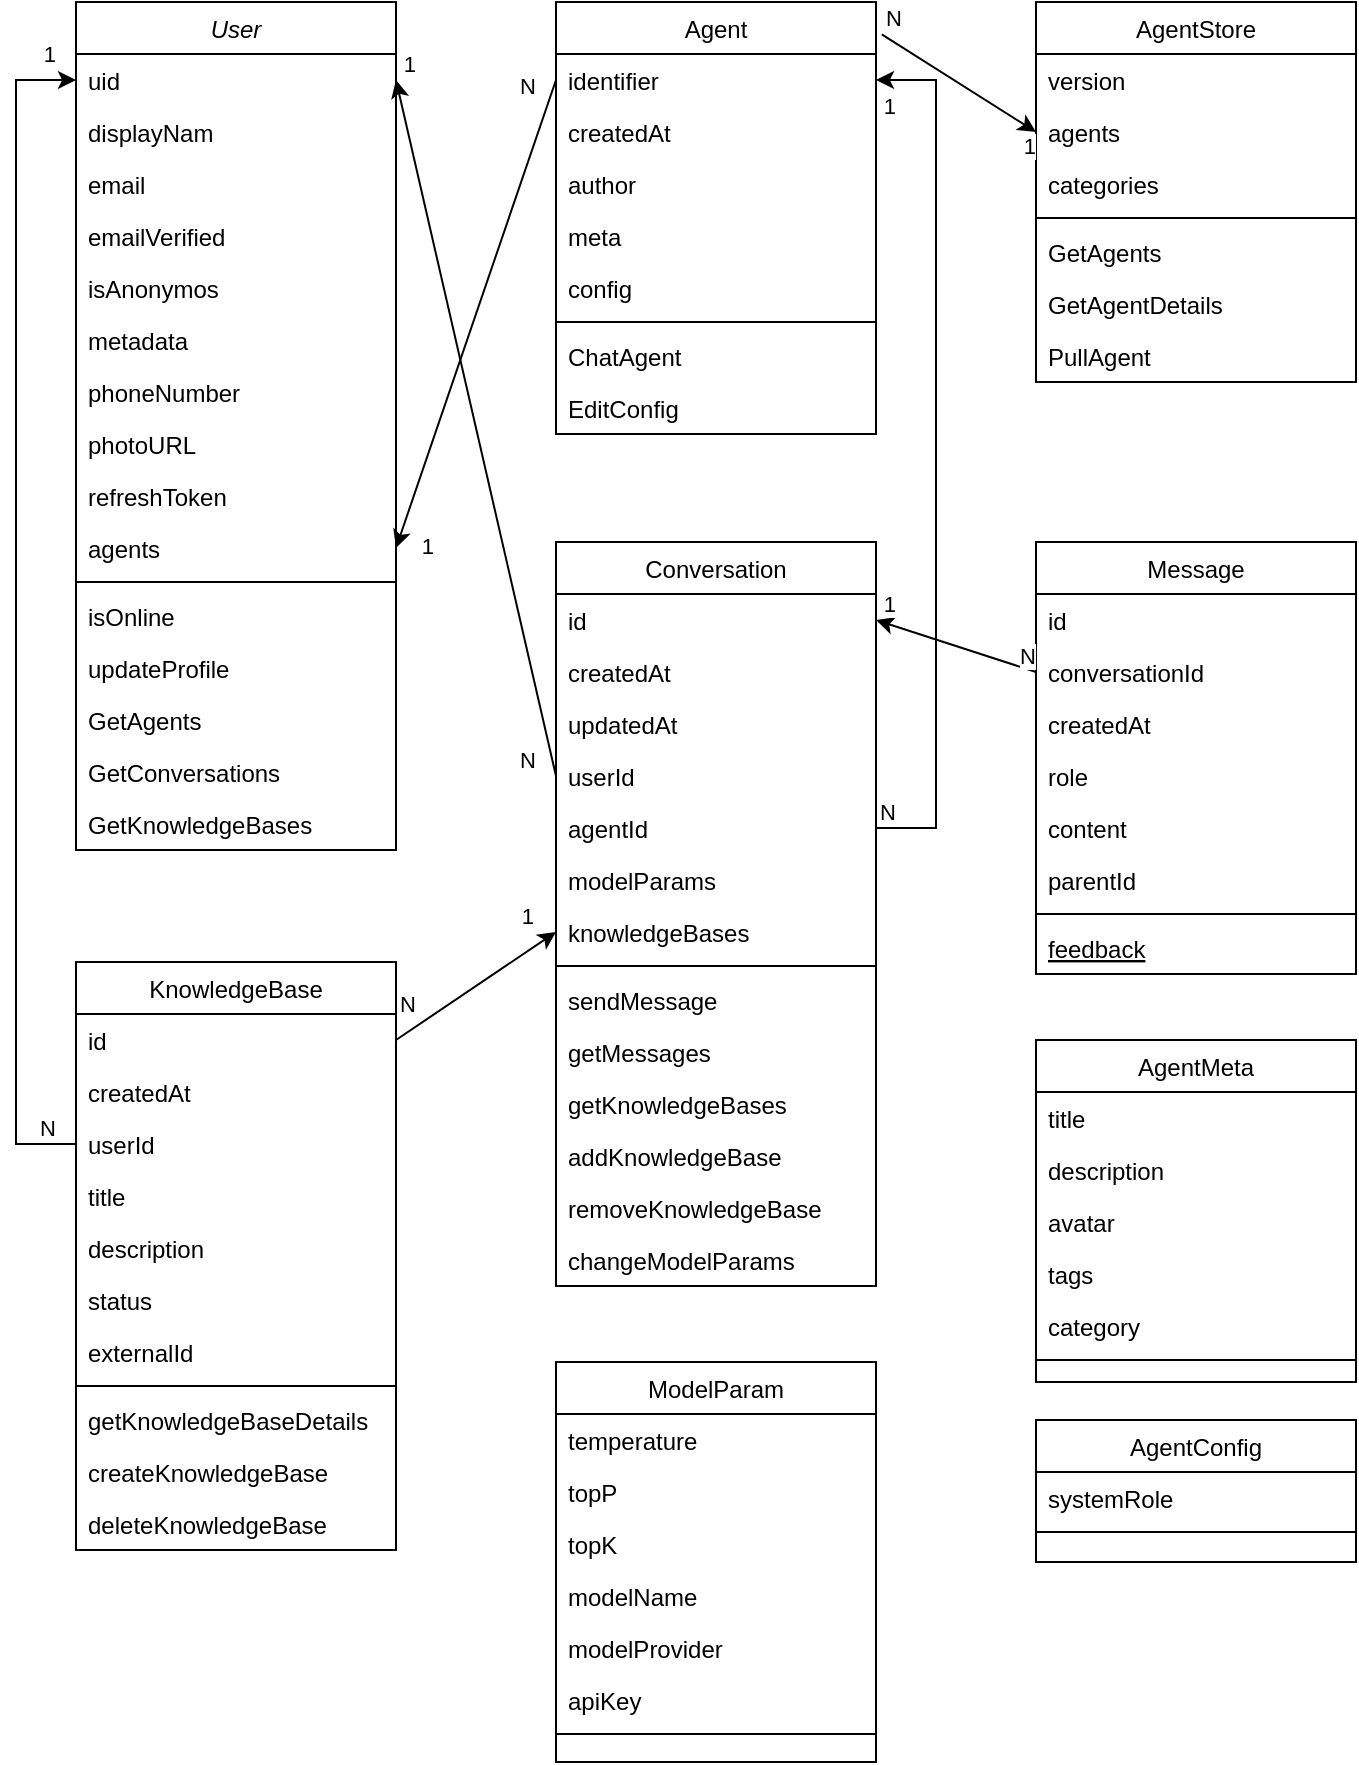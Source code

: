 <mxfile version="24.8.0">
  <diagram id="C5RBs43oDa-KdzZeNtuy" name="Page-1">
    <mxGraphModel dx="1290" dy="596" grid="1" gridSize="10" guides="1" tooltips="1" connect="1" arrows="1" fold="1" page="1" pageScale="1" pageWidth="827" pageHeight="1169" math="0" shadow="0">
      <root>
        <mxCell id="WIyWlLk6GJQsqaUBKTNV-0" />
        <mxCell id="WIyWlLk6GJQsqaUBKTNV-1" parent="WIyWlLk6GJQsqaUBKTNV-0" />
        <mxCell id="zkfFHV4jXpPFQw0GAbJ--0" value="User" style="swimlane;fontStyle=2;align=center;verticalAlign=top;childLayout=stackLayout;horizontal=1;startSize=26;horizontalStack=0;resizeParent=1;resizeLast=0;collapsible=1;marginBottom=0;rounded=0;shadow=0;strokeWidth=1;" parent="WIyWlLk6GJQsqaUBKTNV-1" vertex="1">
          <mxGeometry x="40" width="160" height="424" as="geometry">
            <mxRectangle x="230" y="140" width="160" height="26" as="alternateBounds" />
          </mxGeometry>
        </mxCell>
        <mxCell id="zkfFHV4jXpPFQw0GAbJ--1" value="uid" style="text;align=left;verticalAlign=top;spacingLeft=4;spacingRight=4;overflow=hidden;rotatable=0;points=[[0,0.5],[1,0.5]];portConstraint=eastwest;" parent="zkfFHV4jXpPFQw0GAbJ--0" vertex="1">
          <mxGeometry y="26" width="160" height="26" as="geometry" />
        </mxCell>
        <mxCell id="zkfFHV4jXpPFQw0GAbJ--2" value="displayNam" style="text;align=left;verticalAlign=top;spacingLeft=4;spacingRight=4;overflow=hidden;rotatable=0;points=[[0,0.5],[1,0.5]];portConstraint=eastwest;rounded=0;shadow=0;html=0;" parent="zkfFHV4jXpPFQw0GAbJ--0" vertex="1">
          <mxGeometry y="52" width="160" height="26" as="geometry" />
        </mxCell>
        <mxCell id="_e_XERXrVA3fYd4OaqRG-0" value="email" style="text;align=left;verticalAlign=top;spacingLeft=4;spacingRight=4;overflow=hidden;rotatable=0;points=[[0,0.5],[1,0.5]];portConstraint=eastwest;rounded=0;shadow=0;html=0;" vertex="1" parent="zkfFHV4jXpPFQw0GAbJ--0">
          <mxGeometry y="78" width="160" height="26" as="geometry" />
        </mxCell>
        <mxCell id="_e_XERXrVA3fYd4OaqRG-1" value="emailVerified" style="text;align=left;verticalAlign=top;spacingLeft=4;spacingRight=4;overflow=hidden;rotatable=0;points=[[0,0.5],[1,0.5]];portConstraint=eastwest;rounded=0;shadow=0;html=0;" vertex="1" parent="zkfFHV4jXpPFQw0GAbJ--0">
          <mxGeometry y="104" width="160" height="26" as="geometry" />
        </mxCell>
        <mxCell id="_e_XERXrVA3fYd4OaqRG-2" value="isAnonymos" style="text;align=left;verticalAlign=top;spacingLeft=4;spacingRight=4;overflow=hidden;rotatable=0;points=[[0,0.5],[1,0.5]];portConstraint=eastwest;rounded=0;shadow=0;html=0;" vertex="1" parent="zkfFHV4jXpPFQw0GAbJ--0">
          <mxGeometry y="130" width="160" height="26" as="geometry" />
        </mxCell>
        <mxCell id="_e_XERXrVA3fYd4OaqRG-3" value="metadata" style="text;align=left;verticalAlign=top;spacingLeft=4;spacingRight=4;overflow=hidden;rotatable=0;points=[[0,0.5],[1,0.5]];portConstraint=eastwest;rounded=0;shadow=0;html=0;" vertex="1" parent="zkfFHV4jXpPFQw0GAbJ--0">
          <mxGeometry y="156" width="160" height="26" as="geometry" />
        </mxCell>
        <mxCell id="_e_XERXrVA3fYd4OaqRG-4" value="phoneNumber" style="text;align=left;verticalAlign=top;spacingLeft=4;spacingRight=4;overflow=hidden;rotatable=0;points=[[0,0.5],[1,0.5]];portConstraint=eastwest;rounded=0;shadow=0;html=0;" vertex="1" parent="zkfFHV4jXpPFQw0GAbJ--0">
          <mxGeometry y="182" width="160" height="26" as="geometry" />
        </mxCell>
        <mxCell id="_e_XERXrVA3fYd4OaqRG-5" value="photoURL" style="text;align=left;verticalAlign=top;spacingLeft=4;spacingRight=4;overflow=hidden;rotatable=0;points=[[0,0.5],[1,0.5]];portConstraint=eastwest;rounded=0;shadow=0;html=0;" vertex="1" parent="zkfFHV4jXpPFQw0GAbJ--0">
          <mxGeometry y="208" width="160" height="26" as="geometry" />
        </mxCell>
        <mxCell id="_e_XERXrVA3fYd4OaqRG-96" value="refreshToken" style="text;align=left;verticalAlign=top;spacingLeft=4;spacingRight=4;overflow=hidden;rotatable=0;points=[[0,0.5],[1,0.5]];portConstraint=eastwest;rounded=0;shadow=0;html=0;" vertex="1" parent="zkfFHV4jXpPFQw0GAbJ--0">
          <mxGeometry y="234" width="160" height="26" as="geometry" />
        </mxCell>
        <mxCell id="_e_XERXrVA3fYd4OaqRG-95" value="agents" style="text;align=left;verticalAlign=top;spacingLeft=4;spacingRight=4;overflow=hidden;rotatable=0;points=[[0,0.5],[1,0.5]];portConstraint=eastwest;rounded=0;shadow=0;html=0;" vertex="1" parent="zkfFHV4jXpPFQw0GAbJ--0">
          <mxGeometry y="260" width="160" height="26" as="geometry" />
        </mxCell>
        <mxCell id="zkfFHV4jXpPFQw0GAbJ--4" value="" style="line;html=1;strokeWidth=1;align=left;verticalAlign=middle;spacingTop=-1;spacingLeft=3;spacingRight=3;rotatable=0;labelPosition=right;points=[];portConstraint=eastwest;" parent="zkfFHV4jXpPFQw0GAbJ--0" vertex="1">
          <mxGeometry y="286" width="160" height="8" as="geometry" />
        </mxCell>
        <mxCell id="_e_XERXrVA3fYd4OaqRG-60" value="isOnline" style="text;align=left;verticalAlign=top;spacingLeft=4;spacingRight=4;overflow=hidden;rotatable=0;points=[[0,0.5],[1,0.5]];portConstraint=eastwest;" vertex="1" parent="zkfFHV4jXpPFQw0GAbJ--0">
          <mxGeometry y="294" width="160" height="26" as="geometry" />
        </mxCell>
        <mxCell id="_e_XERXrVA3fYd4OaqRG-6" value="updateProfile" style="text;align=left;verticalAlign=top;spacingLeft=4;spacingRight=4;overflow=hidden;rotatable=0;points=[[0,0.5],[1,0.5]];portConstraint=eastwest;" vertex="1" parent="zkfFHV4jXpPFQw0GAbJ--0">
          <mxGeometry y="320" width="160" height="26" as="geometry" />
        </mxCell>
        <mxCell id="_e_XERXrVA3fYd4OaqRG-40" value="GetAgents" style="text;align=left;verticalAlign=top;spacingLeft=4;spacingRight=4;overflow=hidden;rotatable=0;points=[[0,0.5],[1,0.5]];portConstraint=eastwest;" vertex="1" parent="zkfFHV4jXpPFQw0GAbJ--0">
          <mxGeometry y="346" width="160" height="26" as="geometry" />
        </mxCell>
        <mxCell id="_e_XERXrVA3fYd4OaqRG-93" value="GetConversations" style="text;align=left;verticalAlign=top;spacingLeft=4;spacingRight=4;overflow=hidden;rotatable=0;points=[[0,0.5],[1,0.5]];portConstraint=eastwest;" vertex="1" parent="zkfFHV4jXpPFQw0GAbJ--0">
          <mxGeometry y="372" width="160" height="26" as="geometry" />
        </mxCell>
        <mxCell id="zkfFHV4jXpPFQw0GAbJ--5" value="GetKnowledgeBases" style="text;align=left;verticalAlign=top;spacingLeft=4;spacingRight=4;overflow=hidden;rotatable=0;points=[[0,0.5],[1,0.5]];portConstraint=eastwest;" parent="zkfFHV4jXpPFQw0GAbJ--0" vertex="1">
          <mxGeometry y="398" width="160" height="26" as="geometry" />
        </mxCell>
        <mxCell id="zkfFHV4jXpPFQw0GAbJ--6" value="Conversation" style="swimlane;fontStyle=0;align=center;verticalAlign=top;childLayout=stackLayout;horizontal=1;startSize=26;horizontalStack=0;resizeParent=1;resizeLast=0;collapsible=1;marginBottom=0;rounded=0;shadow=0;strokeWidth=1;" parent="WIyWlLk6GJQsqaUBKTNV-1" vertex="1">
          <mxGeometry x="280" y="270" width="160" height="372" as="geometry">
            <mxRectangle x="130" y="380" width="160" height="26" as="alternateBounds" />
          </mxGeometry>
        </mxCell>
        <mxCell id="zkfFHV4jXpPFQw0GAbJ--7" value="id" style="text;align=left;verticalAlign=top;spacingLeft=4;spacingRight=4;overflow=hidden;rotatable=0;points=[[0,0.5],[1,0.5]];portConstraint=eastwest;" parent="zkfFHV4jXpPFQw0GAbJ--6" vertex="1">
          <mxGeometry y="26" width="160" height="26" as="geometry" />
        </mxCell>
        <mxCell id="_e_XERXrVA3fYd4OaqRG-21" value="createdAt" style="text;align=left;verticalAlign=top;spacingLeft=4;spacingRight=4;overflow=hidden;rotatable=0;points=[[0,0.5],[1,0.5]];portConstraint=eastwest;rounded=0;shadow=0;html=0;" vertex="1" parent="zkfFHV4jXpPFQw0GAbJ--6">
          <mxGeometry y="52" width="160" height="26" as="geometry" />
        </mxCell>
        <mxCell id="_e_XERXrVA3fYd4OaqRG-18" value="updatedAt" style="text;align=left;verticalAlign=top;spacingLeft=4;spacingRight=4;overflow=hidden;rotatable=0;points=[[0,0.5],[1,0.5]];portConstraint=eastwest;rounded=0;shadow=0;html=0;" vertex="1" parent="zkfFHV4jXpPFQw0GAbJ--6">
          <mxGeometry y="78" width="160" height="26" as="geometry" />
        </mxCell>
        <mxCell id="_e_XERXrVA3fYd4OaqRG-19" value="userId" style="text;align=left;verticalAlign=top;spacingLeft=4;spacingRight=4;overflow=hidden;rotatable=0;points=[[0,0.5],[1,0.5]];portConstraint=eastwest;rounded=0;shadow=0;html=0;" vertex="1" parent="zkfFHV4jXpPFQw0GAbJ--6">
          <mxGeometry y="104" width="160" height="26" as="geometry" />
        </mxCell>
        <mxCell id="_e_XERXrVA3fYd4OaqRG-20" value="agentId" style="text;align=left;verticalAlign=top;spacingLeft=4;spacingRight=4;overflow=hidden;rotatable=0;points=[[0,0.5],[1,0.5]];portConstraint=eastwest;rounded=0;shadow=0;html=0;" vertex="1" parent="zkfFHV4jXpPFQw0GAbJ--6">
          <mxGeometry y="130" width="160" height="26" as="geometry" />
        </mxCell>
        <mxCell id="zkfFHV4jXpPFQw0GAbJ--8" value="modelParams" style="text;align=left;verticalAlign=top;spacingLeft=4;spacingRight=4;overflow=hidden;rotatable=0;points=[[0,0.5],[1,0.5]];portConstraint=eastwest;rounded=0;shadow=0;html=0;" parent="zkfFHV4jXpPFQw0GAbJ--6" vertex="1">
          <mxGeometry y="156" width="160" height="26" as="geometry" />
        </mxCell>
        <mxCell id="_e_XERXrVA3fYd4OaqRG-89" value="knowledgeBases" style="text;align=left;verticalAlign=top;spacingLeft=4;spacingRight=4;overflow=hidden;rotatable=0;points=[[0,0.5],[1,0.5]];portConstraint=eastwest;rounded=0;shadow=0;html=0;" vertex="1" parent="zkfFHV4jXpPFQw0GAbJ--6">
          <mxGeometry y="182" width="160" height="26" as="geometry" />
        </mxCell>
        <mxCell id="zkfFHV4jXpPFQw0GAbJ--9" value="" style="line;html=1;strokeWidth=1;align=left;verticalAlign=middle;spacingTop=-1;spacingLeft=3;spacingRight=3;rotatable=0;labelPosition=right;points=[];portConstraint=eastwest;" parent="zkfFHV4jXpPFQw0GAbJ--6" vertex="1">
          <mxGeometry y="208" width="160" height="8" as="geometry" />
        </mxCell>
        <mxCell id="_e_XERXrVA3fYd4OaqRG-22" value="sendMessage" style="text;align=left;verticalAlign=top;spacingLeft=4;spacingRight=4;overflow=hidden;rotatable=0;points=[[0,0.5],[1,0.5]];portConstraint=eastwest;" vertex="1" parent="zkfFHV4jXpPFQw0GAbJ--6">
          <mxGeometry y="216" width="160" height="26" as="geometry" />
        </mxCell>
        <mxCell id="_e_XERXrVA3fYd4OaqRG-98" value="getMessages" style="text;align=left;verticalAlign=top;spacingLeft=4;spacingRight=4;overflow=hidden;rotatable=0;points=[[0,0.5],[1,0.5]];portConstraint=eastwest;" vertex="1" parent="zkfFHV4jXpPFQw0GAbJ--6">
          <mxGeometry y="242" width="160" height="26" as="geometry" />
        </mxCell>
        <mxCell id="zkfFHV4jXpPFQw0GAbJ--11" value="getKnowledgeBases" style="text;align=left;verticalAlign=top;spacingLeft=4;spacingRight=4;overflow=hidden;rotatable=0;points=[[0,0.5],[1,0.5]];portConstraint=eastwest;" parent="zkfFHV4jXpPFQw0GAbJ--6" vertex="1">
          <mxGeometry y="268" width="160" height="26" as="geometry" />
        </mxCell>
        <mxCell id="_e_XERXrVA3fYd4OaqRG-23" value="addKnowledgeBase" style="text;align=left;verticalAlign=top;spacingLeft=4;spacingRight=4;overflow=hidden;rotatable=0;points=[[0,0.5],[1,0.5]];portConstraint=eastwest;" vertex="1" parent="zkfFHV4jXpPFQw0GAbJ--6">
          <mxGeometry y="294" width="160" height="26" as="geometry" />
        </mxCell>
        <mxCell id="_e_XERXrVA3fYd4OaqRG-24" value="removeKnowledgeBase" style="text;align=left;verticalAlign=top;spacingLeft=4;spacingRight=4;overflow=hidden;rotatable=0;points=[[0,0.5],[1,0.5]];portConstraint=eastwest;" vertex="1" parent="zkfFHV4jXpPFQw0GAbJ--6">
          <mxGeometry y="320" width="160" height="26" as="geometry" />
        </mxCell>
        <mxCell id="_e_XERXrVA3fYd4OaqRG-103" value="changeModelParams" style="text;align=left;verticalAlign=top;spacingLeft=4;spacingRight=4;overflow=hidden;rotatable=0;points=[[0,0.5],[1,0.5]];portConstraint=eastwest;" vertex="1" parent="zkfFHV4jXpPFQw0GAbJ--6">
          <mxGeometry y="346" width="160" height="26" as="geometry" />
        </mxCell>
        <mxCell id="zkfFHV4jXpPFQw0GAbJ--17" value="Agent" style="swimlane;fontStyle=0;align=center;verticalAlign=top;childLayout=stackLayout;horizontal=1;startSize=26;horizontalStack=0;resizeParent=1;resizeLast=0;collapsible=1;marginBottom=0;rounded=0;shadow=0;strokeWidth=1;" parent="WIyWlLk6GJQsqaUBKTNV-1" vertex="1">
          <mxGeometry x="280" width="160" height="216" as="geometry">
            <mxRectangle x="550" y="140" width="160" height="26" as="alternateBounds" />
          </mxGeometry>
        </mxCell>
        <mxCell id="zkfFHV4jXpPFQw0GAbJ--18" value="identifier" style="text;align=left;verticalAlign=top;spacingLeft=4;spacingRight=4;overflow=hidden;rotatable=0;points=[[0,0.5],[1,0.5]];portConstraint=eastwest;" parent="zkfFHV4jXpPFQw0GAbJ--17" vertex="1">
          <mxGeometry y="26" width="160" height="26" as="geometry" />
        </mxCell>
        <mxCell id="zkfFHV4jXpPFQw0GAbJ--20" value="createdAt" style="text;align=left;verticalAlign=top;spacingLeft=4;spacingRight=4;overflow=hidden;rotatable=0;points=[[0,0.5],[1,0.5]];portConstraint=eastwest;rounded=0;shadow=0;html=0;" parent="zkfFHV4jXpPFQw0GAbJ--17" vertex="1">
          <mxGeometry y="52" width="160" height="26" as="geometry" />
        </mxCell>
        <mxCell id="zkfFHV4jXpPFQw0GAbJ--19" value="author" style="text;align=left;verticalAlign=top;spacingLeft=4;spacingRight=4;overflow=hidden;rotatable=0;points=[[0,0.5],[1,0.5]];portConstraint=eastwest;rounded=0;shadow=0;html=0;" parent="zkfFHV4jXpPFQw0GAbJ--17" vertex="1">
          <mxGeometry y="78" width="160" height="26" as="geometry" />
        </mxCell>
        <mxCell id="zkfFHV4jXpPFQw0GAbJ--21" value="meta" style="text;align=left;verticalAlign=top;spacingLeft=4;spacingRight=4;overflow=hidden;rotatable=0;points=[[0,0.5],[1,0.5]];portConstraint=eastwest;rounded=0;shadow=0;html=0;" parent="zkfFHV4jXpPFQw0GAbJ--17" vertex="1">
          <mxGeometry y="104" width="160" height="26" as="geometry" />
        </mxCell>
        <mxCell id="zkfFHV4jXpPFQw0GAbJ--22" value="config" style="text;align=left;verticalAlign=top;spacingLeft=4;spacingRight=4;overflow=hidden;rotatable=0;points=[[0,0.5],[1,0.5]];portConstraint=eastwest;rounded=0;shadow=0;html=0;" parent="zkfFHV4jXpPFQw0GAbJ--17" vertex="1">
          <mxGeometry y="130" width="160" height="26" as="geometry" />
        </mxCell>
        <mxCell id="zkfFHV4jXpPFQw0GAbJ--23" value="" style="line;html=1;strokeWidth=1;align=left;verticalAlign=middle;spacingTop=-1;spacingLeft=3;spacingRight=3;rotatable=0;labelPosition=right;points=[];portConstraint=eastwest;" parent="zkfFHV4jXpPFQw0GAbJ--17" vertex="1">
          <mxGeometry y="156" width="160" height="8" as="geometry" />
        </mxCell>
        <mxCell id="zkfFHV4jXpPFQw0GAbJ--24" value="ChatAgent" style="text;align=left;verticalAlign=top;spacingLeft=4;spacingRight=4;overflow=hidden;rotatable=0;points=[[0,0.5],[1,0.5]];portConstraint=eastwest;" parent="zkfFHV4jXpPFQw0GAbJ--17" vertex="1">
          <mxGeometry y="164" width="160" height="26" as="geometry" />
        </mxCell>
        <mxCell id="zkfFHV4jXpPFQw0GAbJ--25" value="EditConfig" style="text;align=left;verticalAlign=top;spacingLeft=4;spacingRight=4;overflow=hidden;rotatable=0;points=[[0,0.5],[1,0.5]];portConstraint=eastwest;" parent="zkfFHV4jXpPFQw0GAbJ--17" vertex="1">
          <mxGeometry y="190" width="160" height="26" as="geometry" />
        </mxCell>
        <mxCell id="_e_XERXrVA3fYd4OaqRG-7" value="AgentStore" style="swimlane;fontStyle=0;align=center;verticalAlign=top;childLayout=stackLayout;horizontal=1;startSize=26;horizontalStack=0;resizeParent=1;resizeLast=0;collapsible=1;marginBottom=0;rounded=0;shadow=0;strokeWidth=1;" vertex="1" parent="WIyWlLk6GJQsqaUBKTNV-1">
          <mxGeometry x="520" width="160" height="190" as="geometry">
            <mxRectangle x="550" y="140" width="160" height="26" as="alternateBounds" />
          </mxGeometry>
        </mxCell>
        <mxCell id="_e_XERXrVA3fYd4OaqRG-8" value="version" style="text;align=left;verticalAlign=top;spacingLeft=4;spacingRight=4;overflow=hidden;rotatable=0;points=[[0,0.5],[1,0.5]];portConstraint=eastwest;" vertex="1" parent="_e_XERXrVA3fYd4OaqRG-7">
          <mxGeometry y="26" width="160" height="26" as="geometry" />
        </mxCell>
        <mxCell id="_e_XERXrVA3fYd4OaqRG-9" value="agents" style="text;align=left;verticalAlign=top;spacingLeft=4;spacingRight=4;overflow=hidden;rotatable=0;points=[[0,0.5],[1,0.5]];portConstraint=eastwest;rounded=0;shadow=0;html=0;" vertex="1" parent="_e_XERXrVA3fYd4OaqRG-7">
          <mxGeometry y="52" width="160" height="26" as="geometry" />
        </mxCell>
        <mxCell id="_e_XERXrVA3fYd4OaqRG-10" value="categories" style="text;align=left;verticalAlign=top;spacingLeft=4;spacingRight=4;overflow=hidden;rotatable=0;points=[[0,0.5],[1,0.5]];portConstraint=eastwest;rounded=0;shadow=0;html=0;" vertex="1" parent="_e_XERXrVA3fYd4OaqRG-7">
          <mxGeometry y="78" width="160" height="26" as="geometry" />
        </mxCell>
        <mxCell id="_e_XERXrVA3fYd4OaqRG-13" value="" style="line;html=1;strokeWidth=1;align=left;verticalAlign=middle;spacingTop=-1;spacingLeft=3;spacingRight=3;rotatable=0;labelPosition=right;points=[];portConstraint=eastwest;" vertex="1" parent="_e_XERXrVA3fYd4OaqRG-7">
          <mxGeometry y="104" width="160" height="8" as="geometry" />
        </mxCell>
        <mxCell id="_e_XERXrVA3fYd4OaqRG-14" value="GetAgents" style="text;align=left;verticalAlign=top;spacingLeft=4;spacingRight=4;overflow=hidden;rotatable=0;points=[[0,0.5],[1,0.5]];portConstraint=eastwest;" vertex="1" parent="_e_XERXrVA3fYd4OaqRG-7">
          <mxGeometry y="112" width="160" height="26" as="geometry" />
        </mxCell>
        <mxCell id="_e_XERXrVA3fYd4OaqRG-15" value="GetAgentDetails" style="text;align=left;verticalAlign=top;spacingLeft=4;spacingRight=4;overflow=hidden;rotatable=0;points=[[0,0.5],[1,0.5]];portConstraint=eastwest;" vertex="1" parent="_e_XERXrVA3fYd4OaqRG-7">
          <mxGeometry y="138" width="160" height="26" as="geometry" />
        </mxCell>
        <mxCell id="_e_XERXrVA3fYd4OaqRG-17" value="PullAgent" style="text;align=left;verticalAlign=top;spacingLeft=4;spacingRight=4;overflow=hidden;rotatable=0;points=[[0,0.5],[1,0.5]];portConstraint=eastwest;" vertex="1" parent="_e_XERXrVA3fYd4OaqRG-7">
          <mxGeometry y="164" width="160" height="26" as="geometry" />
        </mxCell>
        <mxCell id="_e_XERXrVA3fYd4OaqRG-25" value="KnowledgeBase" style="swimlane;fontStyle=0;align=center;verticalAlign=top;childLayout=stackLayout;horizontal=1;startSize=26;horizontalStack=0;resizeParent=1;resizeLast=0;collapsible=1;marginBottom=0;rounded=0;shadow=0;strokeWidth=1;" vertex="1" parent="WIyWlLk6GJQsqaUBKTNV-1">
          <mxGeometry x="40" y="480" width="160" height="294" as="geometry">
            <mxRectangle x="130" y="380" width="160" height="26" as="alternateBounds" />
          </mxGeometry>
        </mxCell>
        <mxCell id="_e_XERXrVA3fYd4OaqRG-26" value="id" style="text;align=left;verticalAlign=top;spacingLeft=4;spacingRight=4;overflow=hidden;rotatable=0;points=[[0,0.5],[1,0.5]];portConstraint=eastwest;" vertex="1" parent="_e_XERXrVA3fYd4OaqRG-25">
          <mxGeometry y="26" width="160" height="26" as="geometry" />
        </mxCell>
        <mxCell id="_e_XERXrVA3fYd4OaqRG-27" value="createdAt" style="text;align=left;verticalAlign=top;spacingLeft=4;spacingRight=4;overflow=hidden;rotatable=0;points=[[0,0.5],[1,0.5]];portConstraint=eastwest;rounded=0;shadow=0;html=0;" vertex="1" parent="_e_XERXrVA3fYd4OaqRG-25">
          <mxGeometry y="52" width="160" height="26" as="geometry" />
        </mxCell>
        <mxCell id="_e_XERXrVA3fYd4OaqRG-57" value="userId" style="text;align=left;verticalAlign=top;spacingLeft=4;spacingRight=4;overflow=hidden;rotatable=0;points=[[0,0.5],[1,0.5]];portConstraint=eastwest;rounded=0;shadow=0;html=0;" vertex="1" parent="_e_XERXrVA3fYd4OaqRG-25">
          <mxGeometry y="78" width="160" height="26" as="geometry" />
        </mxCell>
        <mxCell id="_e_XERXrVA3fYd4OaqRG-58" value="title" style="text;align=left;verticalAlign=top;spacingLeft=4;spacingRight=4;overflow=hidden;rotatable=0;points=[[0,0.5],[1,0.5]];portConstraint=eastwest;rounded=0;shadow=0;html=0;" vertex="1" parent="_e_XERXrVA3fYd4OaqRG-25">
          <mxGeometry y="104" width="160" height="26" as="geometry" />
        </mxCell>
        <mxCell id="_e_XERXrVA3fYd4OaqRG-59" value="description" style="text;align=left;verticalAlign=top;spacingLeft=4;spacingRight=4;overflow=hidden;rotatable=0;points=[[0,0.5],[1,0.5]];portConstraint=eastwest;rounded=0;shadow=0;html=0;" vertex="1" parent="_e_XERXrVA3fYd4OaqRG-25">
          <mxGeometry y="130" width="160" height="26" as="geometry" />
        </mxCell>
        <mxCell id="_e_XERXrVA3fYd4OaqRG-29" value="status" style="text;align=left;verticalAlign=top;spacingLeft=4;spacingRight=4;overflow=hidden;rotatable=0;points=[[0,0.5],[1,0.5]];portConstraint=eastwest;rounded=0;shadow=0;html=0;" vertex="1" parent="_e_XERXrVA3fYd4OaqRG-25">
          <mxGeometry y="156" width="160" height="26" as="geometry" />
        </mxCell>
        <mxCell id="_e_XERXrVA3fYd4OaqRG-28" value="externalId" style="text;align=left;verticalAlign=top;spacingLeft=4;spacingRight=4;overflow=hidden;rotatable=0;points=[[0,0.5],[1,0.5]];portConstraint=eastwest;rounded=0;shadow=0;html=0;" vertex="1" parent="_e_XERXrVA3fYd4OaqRG-25">
          <mxGeometry y="182" width="160" height="26" as="geometry" />
        </mxCell>
        <mxCell id="_e_XERXrVA3fYd4OaqRG-32" value="" style="line;html=1;strokeWidth=1;align=left;verticalAlign=middle;spacingTop=-1;spacingLeft=3;spacingRight=3;rotatable=0;labelPosition=right;points=[];portConstraint=eastwest;" vertex="1" parent="_e_XERXrVA3fYd4OaqRG-25">
          <mxGeometry y="208" width="160" height="8" as="geometry" />
        </mxCell>
        <mxCell id="_e_XERXrVA3fYd4OaqRG-38" value="getKnowledgeBaseDetails" style="text;align=left;verticalAlign=top;spacingLeft=4;spacingRight=4;overflow=hidden;rotatable=0;points=[[0,0.5],[1,0.5]];portConstraint=eastwest;" vertex="1" parent="_e_XERXrVA3fYd4OaqRG-25">
          <mxGeometry y="216" width="160" height="26" as="geometry" />
        </mxCell>
        <mxCell id="_e_XERXrVA3fYd4OaqRG-39" value="createKnowledgeBase" style="text;align=left;verticalAlign=top;spacingLeft=4;spacingRight=4;overflow=hidden;rotatable=0;points=[[0,0.5],[1,0.5]];portConstraint=eastwest;" vertex="1" parent="_e_XERXrVA3fYd4OaqRG-25">
          <mxGeometry y="242" width="160" height="26" as="geometry" />
        </mxCell>
        <mxCell id="_e_XERXrVA3fYd4OaqRG-34" value="deleteKnowledgeBase" style="text;align=left;verticalAlign=top;spacingLeft=4;spacingRight=4;overflow=hidden;rotatable=0;points=[[0,0.5],[1,0.5]];portConstraint=eastwest;" vertex="1" parent="_e_XERXrVA3fYd4OaqRG-25">
          <mxGeometry y="268" width="160" height="26" as="geometry" />
        </mxCell>
        <mxCell id="_e_XERXrVA3fYd4OaqRG-43" value="Message" style="swimlane;fontStyle=0;align=center;verticalAlign=top;childLayout=stackLayout;horizontal=1;startSize=26;horizontalStack=0;resizeParent=1;resizeLast=0;collapsible=1;marginBottom=0;rounded=0;shadow=0;strokeWidth=1;" vertex="1" parent="WIyWlLk6GJQsqaUBKTNV-1">
          <mxGeometry x="520" y="270" width="160" height="216" as="geometry">
            <mxRectangle x="130" y="380" width="160" height="26" as="alternateBounds" />
          </mxGeometry>
        </mxCell>
        <mxCell id="_e_XERXrVA3fYd4OaqRG-44" value="id" style="text;align=left;verticalAlign=top;spacingLeft=4;spacingRight=4;overflow=hidden;rotatable=0;points=[[0,0.5],[1,0.5]];portConstraint=eastwest;" vertex="1" parent="_e_XERXrVA3fYd4OaqRG-43">
          <mxGeometry y="26" width="160" height="26" as="geometry" />
        </mxCell>
        <mxCell id="_e_XERXrVA3fYd4OaqRG-100" value="conversationId" style="text;align=left;verticalAlign=top;spacingLeft=4;spacingRight=4;overflow=hidden;rotatable=0;points=[[0,0.5],[1,0.5]];portConstraint=eastwest;" vertex="1" parent="_e_XERXrVA3fYd4OaqRG-43">
          <mxGeometry y="52" width="160" height="26" as="geometry" />
        </mxCell>
        <mxCell id="_e_XERXrVA3fYd4OaqRG-45" value="createdAt" style="text;align=left;verticalAlign=top;spacingLeft=4;spacingRight=4;overflow=hidden;rotatable=0;points=[[0,0.5],[1,0.5]];portConstraint=eastwest;rounded=0;shadow=0;html=0;" vertex="1" parent="_e_XERXrVA3fYd4OaqRG-43">
          <mxGeometry y="78" width="160" height="26" as="geometry" />
        </mxCell>
        <mxCell id="_e_XERXrVA3fYd4OaqRG-47" value="role" style="text;align=left;verticalAlign=top;spacingLeft=4;spacingRight=4;overflow=hidden;rotatable=0;points=[[0,0.5],[1,0.5]];portConstraint=eastwest;rounded=0;shadow=0;html=0;" vertex="1" parent="_e_XERXrVA3fYd4OaqRG-43">
          <mxGeometry y="104" width="160" height="26" as="geometry" />
        </mxCell>
        <mxCell id="_e_XERXrVA3fYd4OaqRG-48" value="content" style="text;align=left;verticalAlign=top;spacingLeft=4;spacingRight=4;overflow=hidden;rotatable=0;points=[[0,0.5],[1,0.5]];portConstraint=eastwest;rounded=0;shadow=0;html=0;" vertex="1" parent="_e_XERXrVA3fYd4OaqRG-43">
          <mxGeometry y="130" width="160" height="26" as="geometry" />
        </mxCell>
        <mxCell id="_e_XERXrVA3fYd4OaqRG-49" value="parentId" style="text;align=left;verticalAlign=top;spacingLeft=4;spacingRight=4;overflow=hidden;rotatable=0;points=[[0,0.5],[1,0.5]];portConstraint=eastwest;rounded=0;shadow=0;html=0;" vertex="1" parent="_e_XERXrVA3fYd4OaqRG-43">
          <mxGeometry y="156" width="160" height="26" as="geometry" />
        </mxCell>
        <mxCell id="_e_XERXrVA3fYd4OaqRG-50" value="" style="line;html=1;strokeWidth=1;align=left;verticalAlign=middle;spacingTop=-1;spacingLeft=3;spacingRight=3;rotatable=0;labelPosition=right;points=[];portConstraint=eastwest;" vertex="1" parent="_e_XERXrVA3fYd4OaqRG-43">
          <mxGeometry y="182" width="160" height="8" as="geometry" />
        </mxCell>
        <mxCell id="_e_XERXrVA3fYd4OaqRG-51" value="feedback" style="text;align=left;verticalAlign=top;spacingLeft=4;spacingRight=4;overflow=hidden;rotatable=0;points=[[0,0.5],[1,0.5]];portConstraint=eastwest;fontStyle=4" vertex="1" parent="_e_XERXrVA3fYd4OaqRG-43">
          <mxGeometry y="190" width="160" height="26" as="geometry" />
        </mxCell>
        <mxCell id="_e_XERXrVA3fYd4OaqRG-62" value="" style="endArrow=classic;html=1;rounded=0;entryX=0;entryY=0.5;entryDx=0;entryDy=0;exitX=1.018;exitY=0.075;exitDx=0;exitDy=0;exitPerimeter=0;" edge="1" parent="WIyWlLk6GJQsqaUBKTNV-1" source="zkfFHV4jXpPFQw0GAbJ--17" target="_e_XERXrVA3fYd4OaqRG-9">
          <mxGeometry relative="1" as="geometry">
            <mxPoint x="410" y="10" as="sourcePoint" />
            <mxPoint x="500" y="107.5" as="targetPoint" />
            <Array as="points" />
          </mxGeometry>
        </mxCell>
        <mxCell id="_e_XERXrVA3fYd4OaqRG-64" value="N" style="edgeLabel;resizable=0;html=1;;align=left;verticalAlign=bottom;" connectable="0" vertex="1" parent="_e_XERXrVA3fYd4OaqRG-62">
          <mxGeometry x="-1" relative="1" as="geometry" />
        </mxCell>
        <mxCell id="_e_XERXrVA3fYd4OaqRG-65" value="1" style="edgeLabel;resizable=0;html=1;;align=right;verticalAlign=bottom;" connectable="0" vertex="1" parent="_e_XERXrVA3fYd4OaqRG-62">
          <mxGeometry x="1" relative="1" as="geometry">
            <mxPoint y="15" as="offset" />
          </mxGeometry>
        </mxCell>
        <mxCell id="_e_XERXrVA3fYd4OaqRG-70" value="" style="endArrow=classic;html=1;rounded=0;entryX=1;entryY=0.5;entryDx=0;entryDy=0;exitX=0;exitY=0.5;exitDx=0;exitDy=0;" edge="1" parent="WIyWlLk6GJQsqaUBKTNV-1" source="_e_XERXrVA3fYd4OaqRG-100" target="zkfFHV4jXpPFQw0GAbJ--7">
          <mxGeometry relative="1" as="geometry">
            <mxPoint x="450" y="300" as="sourcePoint" />
            <mxPoint x="400" y="465" as="targetPoint" />
            <Array as="points" />
          </mxGeometry>
        </mxCell>
        <mxCell id="_e_XERXrVA3fYd4OaqRG-71" value="N" style="edgeLabel;resizable=0;html=1;;align=left;verticalAlign=bottom;" connectable="0" vertex="1" parent="_e_XERXrVA3fYd4OaqRG-70">
          <mxGeometry x="-1" relative="1" as="geometry">
            <mxPoint x="-10" as="offset" />
          </mxGeometry>
        </mxCell>
        <mxCell id="_e_XERXrVA3fYd4OaqRG-72" value="1" style="edgeLabel;resizable=0;html=1;;align=right;verticalAlign=bottom;" connectable="0" vertex="1" parent="_e_XERXrVA3fYd4OaqRG-70">
          <mxGeometry x="1" relative="1" as="geometry">
            <mxPoint x="10" as="offset" />
          </mxGeometry>
        </mxCell>
        <mxCell id="_e_XERXrVA3fYd4OaqRG-73" value="" style="endArrow=classic;html=1;rounded=0;exitX=1;exitY=0.5;exitDx=0;exitDy=0;entryX=1;entryY=0.5;entryDx=0;entryDy=0;" edge="1" parent="WIyWlLk6GJQsqaUBKTNV-1" source="_e_XERXrVA3fYd4OaqRG-20" target="zkfFHV4jXpPFQw0GAbJ--18">
          <mxGeometry relative="1" as="geometry">
            <mxPoint x="470" y="440" as="sourcePoint" />
            <mxPoint x="450" y="80" as="targetPoint" />
            <Array as="points">
              <mxPoint x="470" y="413" />
              <mxPoint x="470" y="39" />
            </Array>
          </mxGeometry>
        </mxCell>
        <mxCell id="_e_XERXrVA3fYd4OaqRG-74" value="N" style="edgeLabel;resizable=0;html=1;;align=left;verticalAlign=bottom;" connectable="0" vertex="1" parent="_e_XERXrVA3fYd4OaqRG-73">
          <mxGeometry x="-1" relative="1" as="geometry">
            <mxPoint as="offset" />
          </mxGeometry>
        </mxCell>
        <mxCell id="_e_XERXrVA3fYd4OaqRG-75" value="1" style="edgeLabel;resizable=0;html=1;;align=right;verticalAlign=bottom;" connectable="0" vertex="1" parent="_e_XERXrVA3fYd4OaqRG-73">
          <mxGeometry x="1" relative="1" as="geometry">
            <mxPoint x="10" y="21" as="offset" />
          </mxGeometry>
        </mxCell>
        <mxCell id="_e_XERXrVA3fYd4OaqRG-76" value="" style="endArrow=classic;html=1;rounded=0;entryX=1;entryY=0.5;entryDx=0;entryDy=0;exitX=0;exitY=0.5;exitDx=0;exitDy=0;" edge="1" parent="WIyWlLk6GJQsqaUBKTNV-1" source="zkfFHV4jXpPFQw0GAbJ--18" target="_e_XERXrVA3fYd4OaqRG-95">
          <mxGeometry relative="1" as="geometry">
            <mxPoint x="240" y="94.5" as="sourcePoint" />
            <mxPoint x="190" y="94.5" as="targetPoint" />
            <Array as="points" />
          </mxGeometry>
        </mxCell>
        <mxCell id="_e_XERXrVA3fYd4OaqRG-77" value="N" style="edgeLabel;resizable=0;html=1;;align=left;verticalAlign=bottom;" connectable="0" vertex="1" parent="_e_XERXrVA3fYd4OaqRG-76">
          <mxGeometry x="-1" relative="1" as="geometry">
            <mxPoint x="-20" y="11" as="offset" />
          </mxGeometry>
        </mxCell>
        <mxCell id="_e_XERXrVA3fYd4OaqRG-78" value="1" style="edgeLabel;resizable=0;html=1;;align=right;verticalAlign=bottom;" connectable="0" vertex="1" parent="_e_XERXrVA3fYd4OaqRG-76">
          <mxGeometry x="1" relative="1" as="geometry">
            <mxPoint x="20" y="7" as="offset" />
          </mxGeometry>
        </mxCell>
        <mxCell id="_e_XERXrVA3fYd4OaqRG-80" value="" style="endArrow=classic;html=1;rounded=0;entryX=1;entryY=0.5;entryDx=0;entryDy=0;exitX=0;exitY=0.5;exitDx=0;exitDy=0;" edge="1" parent="WIyWlLk6GJQsqaUBKTNV-1" source="_e_XERXrVA3fYd4OaqRG-19" target="zkfFHV4jXpPFQw0GAbJ--1">
          <mxGeometry relative="1" as="geometry">
            <mxPoint x="240" y="290" as="sourcePoint" />
            <mxPoint x="201.76" y="305.994" as="targetPoint" />
            <Array as="points" />
          </mxGeometry>
        </mxCell>
        <mxCell id="_e_XERXrVA3fYd4OaqRG-81" value="N" style="edgeLabel;resizable=0;html=1;;align=left;verticalAlign=bottom;" connectable="0" vertex="1" parent="_e_XERXrVA3fYd4OaqRG-80">
          <mxGeometry x="-1" relative="1" as="geometry">
            <mxPoint x="-20" as="offset" />
          </mxGeometry>
        </mxCell>
        <mxCell id="_e_XERXrVA3fYd4OaqRG-82" value="1" style="edgeLabel;resizable=0;html=1;;align=right;verticalAlign=bottom;" connectable="0" vertex="1" parent="_e_XERXrVA3fYd4OaqRG-80">
          <mxGeometry x="1" relative="1" as="geometry">
            <mxPoint x="10" as="offset" />
          </mxGeometry>
        </mxCell>
        <mxCell id="_e_XERXrVA3fYd4OaqRG-83" value="" style="endArrow=classic;html=1;rounded=0;entryX=0;entryY=0.5;entryDx=0;entryDy=0;exitX=0;exitY=0.5;exitDx=0;exitDy=0;" edge="1" parent="WIyWlLk6GJQsqaUBKTNV-1" source="_e_XERXrVA3fYd4OaqRG-57" target="zkfFHV4jXpPFQw0GAbJ--1">
          <mxGeometry relative="1" as="geometry">
            <mxPoint x="40" y="566.5" as="sourcePoint" />
            <mxPoint x="40" y="299" as="targetPoint" />
            <Array as="points">
              <mxPoint x="10" y="571" />
              <mxPoint x="10" y="300" />
              <mxPoint x="10" y="39" />
            </Array>
          </mxGeometry>
        </mxCell>
        <mxCell id="_e_XERXrVA3fYd4OaqRG-84" value="N" style="edgeLabel;resizable=0;html=1;;align=left;verticalAlign=bottom;" connectable="0" vertex="1" parent="_e_XERXrVA3fYd4OaqRG-83">
          <mxGeometry x="-1" relative="1" as="geometry">
            <mxPoint x="-20" as="offset" />
          </mxGeometry>
        </mxCell>
        <mxCell id="_e_XERXrVA3fYd4OaqRG-85" value="1" style="edgeLabel;resizable=0;html=1;;align=right;verticalAlign=bottom;" connectable="0" vertex="1" parent="_e_XERXrVA3fYd4OaqRG-83">
          <mxGeometry x="1" relative="1" as="geometry">
            <mxPoint x="-10" y="-5" as="offset" />
          </mxGeometry>
        </mxCell>
        <mxCell id="_e_XERXrVA3fYd4OaqRG-90" value="" style="endArrow=classic;html=1;rounded=0;entryX=0;entryY=0.5;entryDx=0;entryDy=0;exitX=1;exitY=0.5;exitDx=0;exitDy=0;" edge="1" parent="WIyWlLk6GJQsqaUBKTNV-1" source="_e_XERXrVA3fYd4OaqRG-26" target="_e_XERXrVA3fYd4OaqRG-89">
          <mxGeometry relative="1" as="geometry">
            <mxPoint x="270" y="640" as="sourcePoint" />
            <mxPoint x="220" y="796" as="targetPoint" />
            <Array as="points" />
          </mxGeometry>
        </mxCell>
        <mxCell id="_e_XERXrVA3fYd4OaqRG-91" value="N" style="edgeLabel;resizable=0;html=1;;align=left;verticalAlign=bottom;" connectable="0" vertex="1" parent="_e_XERXrVA3fYd4OaqRG-90">
          <mxGeometry x="-1" relative="1" as="geometry">
            <mxPoint y="-10" as="offset" />
          </mxGeometry>
        </mxCell>
        <mxCell id="_e_XERXrVA3fYd4OaqRG-92" value="1" style="edgeLabel;resizable=0;html=1;;align=right;verticalAlign=bottom;" connectable="0" vertex="1" parent="_e_XERXrVA3fYd4OaqRG-90">
          <mxGeometry x="1" relative="1" as="geometry">
            <mxPoint x="-10" as="offset" />
          </mxGeometry>
        </mxCell>
        <mxCell id="_e_XERXrVA3fYd4OaqRG-104" value="ModelParam" style="swimlane;fontStyle=0;align=center;verticalAlign=top;childLayout=stackLayout;horizontal=1;startSize=26;horizontalStack=0;resizeParent=1;resizeLast=0;collapsible=1;marginBottom=0;rounded=0;shadow=0;strokeWidth=1;" vertex="1" parent="WIyWlLk6GJQsqaUBKTNV-1">
          <mxGeometry x="280" y="680" width="160" height="200" as="geometry">
            <mxRectangle x="130" y="380" width="160" height="26" as="alternateBounds" />
          </mxGeometry>
        </mxCell>
        <mxCell id="_e_XERXrVA3fYd4OaqRG-105" value="temperature" style="text;align=left;verticalAlign=top;spacingLeft=4;spacingRight=4;overflow=hidden;rotatable=0;points=[[0,0.5],[1,0.5]];portConstraint=eastwest;" vertex="1" parent="_e_XERXrVA3fYd4OaqRG-104">
          <mxGeometry y="26" width="160" height="26" as="geometry" />
        </mxCell>
        <mxCell id="_e_XERXrVA3fYd4OaqRG-106" value="topP" style="text;align=left;verticalAlign=top;spacingLeft=4;spacingRight=4;overflow=hidden;rotatable=0;points=[[0,0.5],[1,0.5]];portConstraint=eastwest;" vertex="1" parent="_e_XERXrVA3fYd4OaqRG-104">
          <mxGeometry y="52" width="160" height="26" as="geometry" />
        </mxCell>
        <mxCell id="_e_XERXrVA3fYd4OaqRG-107" value="topK" style="text;align=left;verticalAlign=top;spacingLeft=4;spacingRight=4;overflow=hidden;rotatable=0;points=[[0,0.5],[1,0.5]];portConstraint=eastwest;rounded=0;shadow=0;html=0;" vertex="1" parent="_e_XERXrVA3fYd4OaqRG-104">
          <mxGeometry y="78" width="160" height="26" as="geometry" />
        </mxCell>
        <mxCell id="_e_XERXrVA3fYd4OaqRG-108" value="modelName" style="text;align=left;verticalAlign=top;spacingLeft=4;spacingRight=4;overflow=hidden;rotatable=0;points=[[0,0.5],[1,0.5]];portConstraint=eastwest;rounded=0;shadow=0;html=0;" vertex="1" parent="_e_XERXrVA3fYd4OaqRG-104">
          <mxGeometry y="104" width="160" height="26" as="geometry" />
        </mxCell>
        <mxCell id="_e_XERXrVA3fYd4OaqRG-109" value="modelProvider" style="text;align=left;verticalAlign=top;spacingLeft=4;spacingRight=4;overflow=hidden;rotatable=0;points=[[0,0.5],[1,0.5]];portConstraint=eastwest;rounded=0;shadow=0;html=0;" vertex="1" parent="_e_XERXrVA3fYd4OaqRG-104">
          <mxGeometry y="130" width="160" height="26" as="geometry" />
        </mxCell>
        <mxCell id="_e_XERXrVA3fYd4OaqRG-110" value="apiKey" style="text;align=left;verticalAlign=top;spacingLeft=4;spacingRight=4;overflow=hidden;rotatable=0;points=[[0,0.5],[1,0.5]];portConstraint=eastwest;rounded=0;shadow=0;html=0;" vertex="1" parent="_e_XERXrVA3fYd4OaqRG-104">
          <mxGeometry y="156" width="160" height="26" as="geometry" />
        </mxCell>
        <mxCell id="_e_XERXrVA3fYd4OaqRG-111" value="" style="line;html=1;strokeWidth=1;align=left;verticalAlign=middle;spacingTop=-1;spacingLeft=3;spacingRight=3;rotatable=0;labelPosition=right;points=[];portConstraint=eastwest;" vertex="1" parent="_e_XERXrVA3fYd4OaqRG-104">
          <mxGeometry y="182" width="160" height="8" as="geometry" />
        </mxCell>
        <mxCell id="_e_XERXrVA3fYd4OaqRG-113" value="AgentMeta" style="swimlane;fontStyle=0;align=center;verticalAlign=top;childLayout=stackLayout;horizontal=1;startSize=26;horizontalStack=0;resizeParent=1;resizeLast=0;collapsible=1;marginBottom=0;rounded=0;shadow=0;strokeWidth=1;" vertex="1" parent="WIyWlLk6GJQsqaUBKTNV-1">
          <mxGeometry x="520" y="519" width="160" height="171" as="geometry">
            <mxRectangle x="130" y="380" width="160" height="26" as="alternateBounds" />
          </mxGeometry>
        </mxCell>
        <mxCell id="_e_XERXrVA3fYd4OaqRG-114" value="title" style="text;align=left;verticalAlign=top;spacingLeft=4;spacingRight=4;overflow=hidden;rotatable=0;points=[[0,0.5],[1,0.5]];portConstraint=eastwest;" vertex="1" parent="_e_XERXrVA3fYd4OaqRG-113">
          <mxGeometry y="26" width="160" height="26" as="geometry" />
        </mxCell>
        <mxCell id="_e_XERXrVA3fYd4OaqRG-115" value="description" style="text;align=left;verticalAlign=top;spacingLeft=4;spacingRight=4;overflow=hidden;rotatable=0;points=[[0,0.5],[1,0.5]];portConstraint=eastwest;" vertex="1" parent="_e_XERXrVA3fYd4OaqRG-113">
          <mxGeometry y="52" width="160" height="26" as="geometry" />
        </mxCell>
        <mxCell id="_e_XERXrVA3fYd4OaqRG-116" value="avatar" style="text;align=left;verticalAlign=top;spacingLeft=4;spacingRight=4;overflow=hidden;rotatable=0;points=[[0,0.5],[1,0.5]];portConstraint=eastwest;rounded=0;shadow=0;html=0;" vertex="1" parent="_e_XERXrVA3fYd4OaqRG-113">
          <mxGeometry y="78" width="160" height="26" as="geometry" />
        </mxCell>
        <mxCell id="_e_XERXrVA3fYd4OaqRG-117" value="tags" style="text;align=left;verticalAlign=top;spacingLeft=4;spacingRight=4;overflow=hidden;rotatable=0;points=[[0,0.5],[1,0.5]];portConstraint=eastwest;rounded=0;shadow=0;html=0;" vertex="1" parent="_e_XERXrVA3fYd4OaqRG-113">
          <mxGeometry y="104" width="160" height="26" as="geometry" />
        </mxCell>
        <mxCell id="_e_XERXrVA3fYd4OaqRG-118" value="category" style="text;align=left;verticalAlign=top;spacingLeft=4;spacingRight=4;overflow=hidden;rotatable=0;points=[[0,0.5],[1,0.5]];portConstraint=eastwest;rounded=0;shadow=0;html=0;" vertex="1" parent="_e_XERXrVA3fYd4OaqRG-113">
          <mxGeometry y="130" width="160" height="26" as="geometry" />
        </mxCell>
        <mxCell id="_e_XERXrVA3fYd4OaqRG-120" value="" style="line;html=1;strokeWidth=1;align=left;verticalAlign=middle;spacingTop=-1;spacingLeft=3;spacingRight=3;rotatable=0;labelPosition=right;points=[];portConstraint=eastwest;" vertex="1" parent="_e_XERXrVA3fYd4OaqRG-113">
          <mxGeometry y="156" width="160" height="8" as="geometry" />
        </mxCell>
        <mxCell id="_e_XERXrVA3fYd4OaqRG-122" value="AgentConfig" style="swimlane;fontStyle=0;align=center;verticalAlign=top;childLayout=stackLayout;horizontal=1;startSize=26;horizontalStack=0;resizeParent=1;resizeLast=0;collapsible=1;marginBottom=0;rounded=0;shadow=0;strokeWidth=1;" vertex="1" parent="WIyWlLk6GJQsqaUBKTNV-1">
          <mxGeometry x="520" y="709" width="160" height="71" as="geometry">
            <mxRectangle x="130" y="380" width="160" height="26" as="alternateBounds" />
          </mxGeometry>
        </mxCell>
        <mxCell id="_e_XERXrVA3fYd4OaqRG-123" value="systemRole" style="text;align=left;verticalAlign=top;spacingLeft=4;spacingRight=4;overflow=hidden;rotatable=0;points=[[0,0.5],[1,0.5]];portConstraint=eastwest;" vertex="1" parent="_e_XERXrVA3fYd4OaqRG-122">
          <mxGeometry y="26" width="160" height="26" as="geometry" />
        </mxCell>
        <mxCell id="_e_XERXrVA3fYd4OaqRG-128" value="" style="line;html=1;strokeWidth=1;align=left;verticalAlign=middle;spacingTop=-1;spacingLeft=3;spacingRight=3;rotatable=0;labelPosition=right;points=[];portConstraint=eastwest;" vertex="1" parent="_e_XERXrVA3fYd4OaqRG-122">
          <mxGeometry y="52" width="160" height="8" as="geometry" />
        </mxCell>
      </root>
    </mxGraphModel>
  </diagram>
</mxfile>

